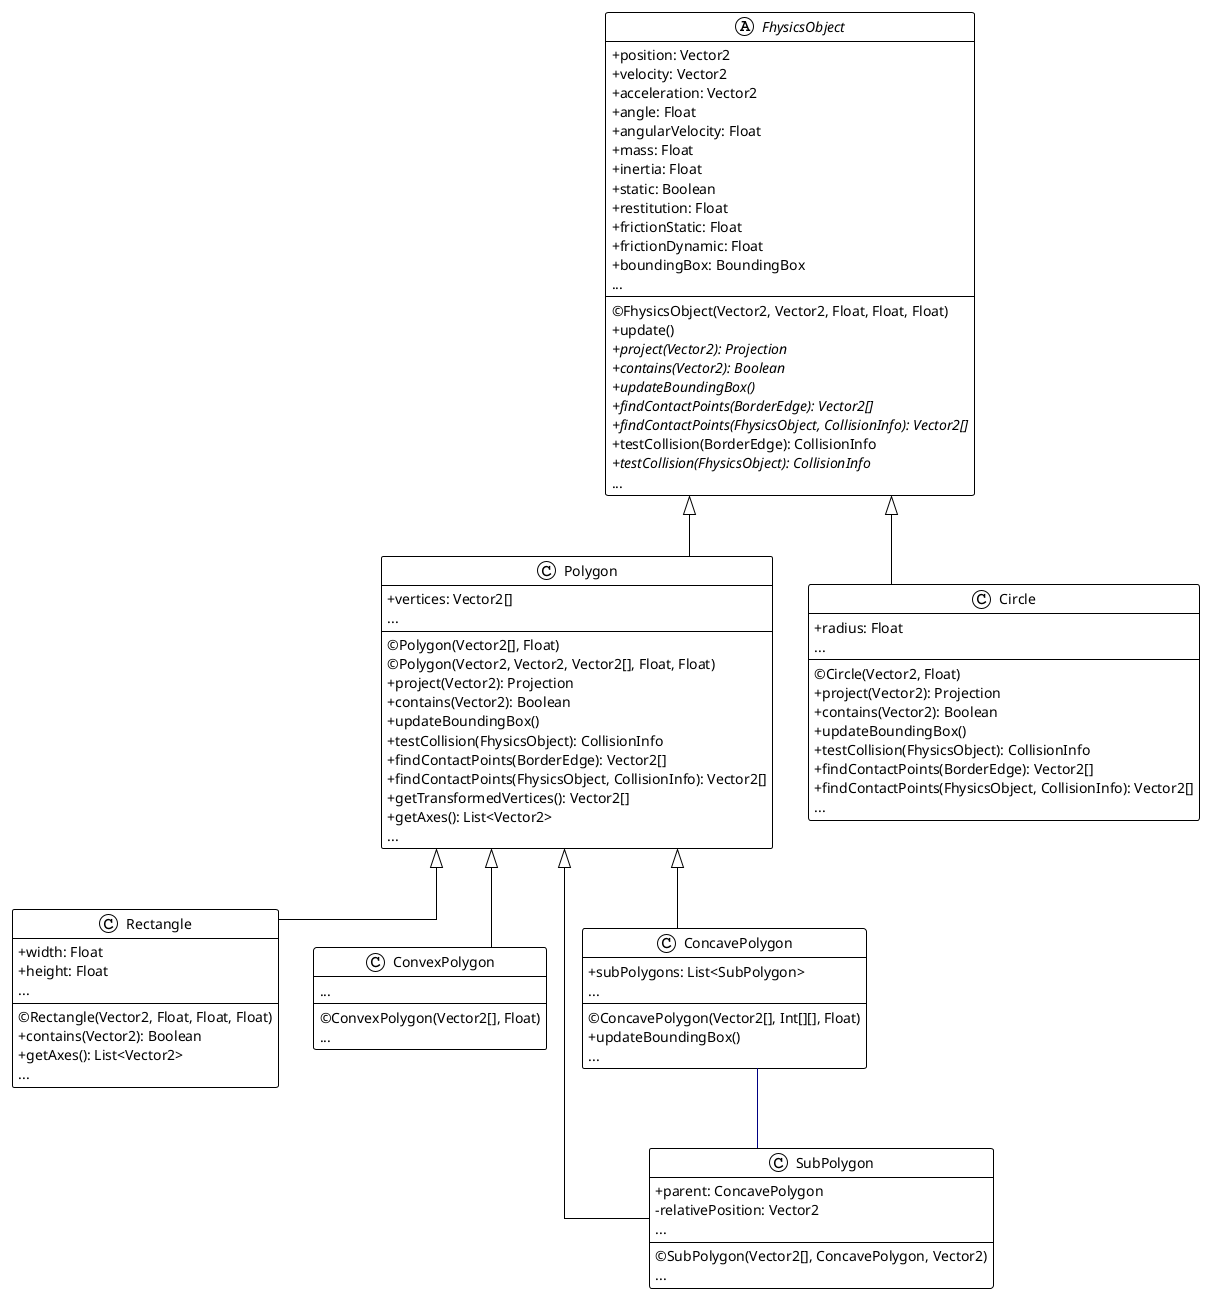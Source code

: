 @startuml
'https://plantuml.com/class-diagram

@startuml

!theme plain
top to bottom direction
skinparam linetype ortho
skinparam classAttributeIconSize 0

abstract class FhysicsObject {
    + position: Vector2
    + velocity: Vector2
    + acceleration: Vector2
    + angle: Float
    + angularVelocity: Float
    + mass: Float
    + inertia: Float
    + static: Boolean
    + restitution: Float
    + frictionStatic: Float
    + frictionDynamic: Float
    + boundingBox: BoundingBox
    {field} ...
    ©FhysicsObject(Vector2, Vector2, Float, Float, Float)
    + update()
    {abstract} + project(Vector2): Projection
    {abstract} + contains(Vector2): Boolean
    {abstract} + updateBoundingBox()
    {abstract} + findContactPoints(BorderEdge): Vector2[]
    {abstract} + findContactPoints(FhysicsObject, CollisionInfo): Vector2[]
    + testCollision(BorderEdge): CollisionInfo
    {abstract} + testCollision(FhysicsObject): CollisionInfo
    {method} ...
}

class Circle {
    + radius: Float
    {field} ...
    ©Circle(Vector2, Float)
    + project(Vector2): Projection
    + contains(Vector2): Boolean
    + updateBoundingBox()
    + testCollision(FhysicsObject): CollisionInfo
    + findContactPoints(BorderEdge): Vector2[]
    + findContactPoints(FhysicsObject, CollisionInfo): Vector2[]
    {method} ...
}

class Polygon {
    + vertices: Vector2[]
    {field} ...
    ©Polygon(Vector2[], Float)
    ©Polygon(Vector2, Vector2, Vector2[], Float, Float)
    + project(Vector2): Projection
    + contains(Vector2): Boolean
    + updateBoundingBox()
    + testCollision(FhysicsObject): CollisionInfo
    + findContactPoints(BorderEdge): Vector2[]
    + findContactPoints(FhysicsObject, CollisionInfo): Vector2[]
    + getTransformedVertices(): Vector2[]
    + getAxes(): List<Vector2>
    {method} ...
}

class Rectangle {
    + width: Float
    + height: Float
    {field} ...
    ©Rectangle(Vector2, Float, Float, Float)
    + contains(Vector2): Boolean
    + getAxes(): List<Vector2>
    {method} ...
}

class ConvexPolygon {
    {field} ...
    ©ConvexPolygon(Vector2[], Float)
    {method} ...
}

class ConcavePolygon {
    + subPolygons: List<SubPolygon>
    {field} ...
    ©ConcavePolygon(Vector2[], Int[][], Float)
    + updateBoundingBox()
    {method} ...
}

class SubPolygon {
    + parent: ConcavePolygon
    - relativePosition: Vector2
    {field} ...
    ©SubPolygon(Vector2[], ConcavePolygon, Vector2)
    {method} ...
}

'[#000082]
Circle             -u-|>  FhysicsObject
ConcavePolygon     -u-|>  Polygon
ConvexPolygon      -u-|>  Polygon
Polygon            -u-|>  FhysicsObject
Rectangle          -u-|>  Polygon
SubPolygon         -u-|>  Polygon
ConcavePolygon     -[#000082]- SubPolygon
@enduml


@enduml